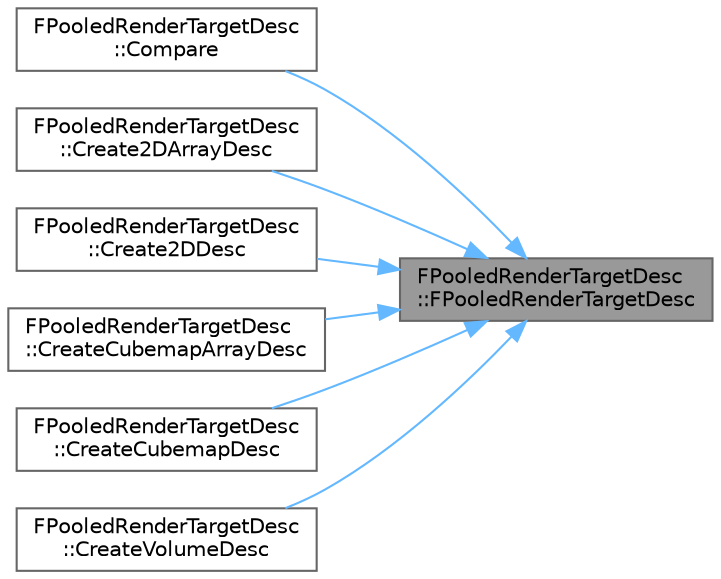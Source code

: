 digraph "FPooledRenderTargetDesc::FPooledRenderTargetDesc"
{
 // INTERACTIVE_SVG=YES
 // LATEX_PDF_SIZE
  bgcolor="transparent";
  edge [fontname=Helvetica,fontsize=10,labelfontname=Helvetica,labelfontsize=10];
  node [fontname=Helvetica,fontsize=10,shape=box,height=0.2,width=0.4];
  rankdir="RL";
  Node1 [id="Node000001",label="FPooledRenderTargetDesc\l::FPooledRenderTargetDesc",height=0.2,width=0.4,color="gray40", fillcolor="grey60", style="filled", fontcolor="black",tooltip="Default constructor, use one of the factory functions below to make a valid description."];
  Node1 -> Node2 [id="edge1_Node000001_Node000002",dir="back",color="steelblue1",style="solid",tooltip=" "];
  Node2 [id="Node000002",label="FPooledRenderTargetDesc\l::Compare",height=0.2,width=0.4,color="grey40", fillcolor="white", style="filled",URL="$df/dc6/structFPooledRenderTargetDesc.html#ad72567f6a89cd399c1dfa2c470936387",tooltip="Comparison operator to test if a render target can be reused."];
  Node1 -> Node3 [id="edge2_Node000001_Node000003",dir="back",color="steelblue1",style="solid",tooltip=" "];
  Node3 [id="Node000003",label="FPooledRenderTargetDesc\l::Create2DArrayDesc",height=0.2,width=0.4,color="grey40", fillcolor="white", style="filled",URL="$df/dc6/structFPooledRenderTargetDesc.html#a17cd5fc74bcda5e8e3d206e85ad143b9",tooltip="Factory function to create 2D array texture description."];
  Node1 -> Node4 [id="edge3_Node000001_Node000004",dir="back",color="steelblue1",style="solid",tooltip=" "];
  Node4 [id="Node000004",label="FPooledRenderTargetDesc\l::Create2DDesc",height=0.2,width=0.4,color="grey40", fillcolor="white", style="filled",URL="$df/dc6/structFPooledRenderTargetDesc.html#a25f1576b76d59486d657a1f74198cc47",tooltip="Factory function to create 2D texture description."];
  Node1 -> Node5 [id="edge4_Node000001_Node000005",dir="back",color="steelblue1",style="solid",tooltip=" "];
  Node5 [id="Node000005",label="FPooledRenderTargetDesc\l::CreateCubemapArrayDesc",height=0.2,width=0.4,color="grey40", fillcolor="white", style="filled",URL="$df/dc6/structFPooledRenderTargetDesc.html#acc4232ad402759d242a4da3b25320391",tooltip="Factory function to create cube map array texture description."];
  Node1 -> Node6 [id="edge5_Node000001_Node000006",dir="back",color="steelblue1",style="solid",tooltip=" "];
  Node6 [id="Node000006",label="FPooledRenderTargetDesc\l::CreateCubemapDesc",height=0.2,width=0.4,color="grey40", fillcolor="white", style="filled",URL="$df/dc6/structFPooledRenderTargetDesc.html#a8618aaec6b23641a8e279615d9e78dd6",tooltip="Factory function to create cube map texture description."];
  Node1 -> Node7 [id="edge6_Node000001_Node000007",dir="back",color="steelblue1",style="solid",tooltip=" "];
  Node7 [id="Node000007",label="FPooledRenderTargetDesc\l::CreateVolumeDesc",height=0.2,width=0.4,color="grey40", fillcolor="white", style="filled",URL="$df/dc6/structFPooledRenderTargetDesc.html#a31b2719551553d996de4b20d65ceab6d",tooltip="Factory function to create 3D texture description."];
}
